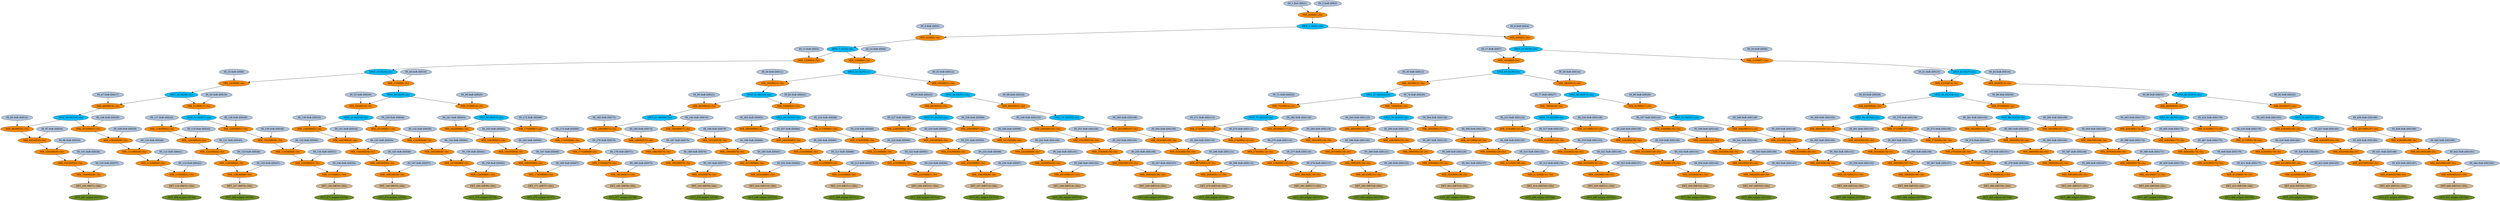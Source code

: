 digraph G {
1 [label = "IN_1 DsS (DIS1)\n" fillcolor=lightsteelblue, style=filled];
1 -> 3;
2 [label = "IN_2 DsB (DIS2)\n" fillcolor=lightsteelblue, style=filled];
2 -> 3;
3 [label = "MIX_3(MIX1) (3s)\n" fillcolor=darkorange, style=filled];
3 -> 4;
4 [label = "SPLT_4 (SLT1) (2s)\n" fillcolor=deepskyblue, style=filled];
4 -> 6;
4 -> 9;
5 [label = "IN_5 DsB (DIS3)\n" fillcolor=lightsteelblue, style=filled];
5 -> 6;
6 [label = "MIX_6(MIX2) (3s)\n" fillcolor=darkorange, style=filled];
6 -> 7;
7 [label = "SPLT_7 (SLT2) (2s)\n" fillcolor=deepskyblue, style=filled];
7 -> 12;
7 -> 15;
8 [label = "IN_8 DsB (DIS4)\n" fillcolor=lightsteelblue, style=filled];
8 -> 9;
9 [label = "MIX_9(MIX3) (3s)\n" fillcolor=darkorange, style=filled];
9 -> 10;
10 [label = "SPLT_10 (SLT3) (2s)\n" fillcolor=deepskyblue, style=filled];
10 -> 18;
10 -> 21;
11 [label = "IN_11 DsB (DIS5)\n" fillcolor=lightsteelblue, style=filled];
11 -> 12;
12 [label = "MIX_12(MIX4) (3s)\n" fillcolor=darkorange, style=filled];
12 -> 13;
13 [label = "SPLT_13 (SLT4) (2s)\n" fillcolor=deepskyblue, style=filled];
13 -> 24;
13 -> 27;
14 [label = "IN_14 DsB (DIS6)\n" fillcolor=lightsteelblue, style=filled];
14 -> 15;
15 [label = "MIX_15(MIX5) (3s)\n" fillcolor=darkorange, style=filled];
15 -> 16;
16 [label = "SPLT_16 (SLT5) (2s)\n" fillcolor=deepskyblue, style=filled];
16 -> 30;
16 -> 33;
17 [label = "IN_17 DsB (DIS7)\n" fillcolor=lightsteelblue, style=filled];
17 -> 18;
18 [label = "MIX_18(MIX6) (3s)\n" fillcolor=darkorange, style=filled];
18 -> 19;
19 [label = "SPLT_19 (SLT6) (2s)\n" fillcolor=deepskyblue, style=filled];
19 -> 36;
19 -> 39;
20 [label = "IN_20 DsB (DIS8)\n" fillcolor=lightsteelblue, style=filled];
20 -> 21;
21 [label = "MIX_21(MIX7) (3s)\n" fillcolor=darkorange, style=filled];
21 -> 22;
22 [label = "SPLT_22 (SLT7) (2s)\n" fillcolor=deepskyblue, style=filled];
22 -> 42;
22 -> 45;
23 [label = "IN_23 DsB (DIS9)\n" fillcolor=lightsteelblue, style=filled];
23 -> 24;
24 [label = "MIX_24(MIX8) (3s)\n" fillcolor=darkorange, style=filled];
24 -> 25;
25 [label = "SPLT_25 (SLT8) (2s)\n" fillcolor=deepskyblue, style=filled];
25 -> 48;
25 -> 51;
26 [label = "IN_26 DsB (DIS10)\n" fillcolor=lightsteelblue, style=filled];
26 -> 27;
27 [label = "MIX_27(MIX9) (3s)\n" fillcolor=darkorange, style=filled];
27 -> 28;
28 [label = "SPLT_28 (SLT9) (2s)\n" fillcolor=deepskyblue, style=filled];
28 -> 54;
28 -> 57;
29 [label = "IN_29 DsB (DIS11)\n" fillcolor=lightsteelblue, style=filled];
29 -> 30;
30 [label = "MIX_30(MIX10) (3s)\n" fillcolor=darkorange, style=filled];
30 -> 31;
31 [label = "SPLT_31 (SLT10) (2s)\n" fillcolor=deepskyblue, style=filled];
31 -> 60;
31 -> 63;
32 [label = "IN_32 DsB (DIS12)\n" fillcolor=lightsteelblue, style=filled];
32 -> 33;
33 [label = "MIX_33(MIX11) (3s)\n" fillcolor=darkorange, style=filled];
33 -> 34;
34 [label = "SPLT_34 (SLT11) (2s)\n" fillcolor=deepskyblue, style=filled];
34 -> 66;
34 -> 69;
35 [label = "IN_35 DsB (DIS13)\n" fillcolor=lightsteelblue, style=filled];
35 -> 36;
36 [label = "MIX_36(MIX12) (3s)\n" fillcolor=darkorange, style=filled];
36 -> 37;
37 [label = "SPLT_37 (SLT12) (2s)\n" fillcolor=deepskyblue, style=filled];
37 -> 72;
37 -> 75;
38 [label = "IN_38 DsB (DIS14)\n" fillcolor=lightsteelblue, style=filled];
38 -> 39;
39 [label = "MIX_39(MIX13) (3s)\n" fillcolor=darkorange, style=filled];
39 -> 40;
40 [label = "SPLT_40 (SLT13) (2s)\n" fillcolor=deepskyblue, style=filled];
40 -> 78;
40 -> 81;
41 [label = "IN_41 DsB (DIS15)\n" fillcolor=lightsteelblue, style=filled];
41 -> 42;
42 [label = "MIX_42(MIX14) (3s)\n" fillcolor=darkorange, style=filled];
42 -> 43;
43 [label = "SPLT_43 (SLT14) (2s)\n" fillcolor=deepskyblue, style=filled];
43 -> 84;
43 -> 87;
44 [label = "IN_44 DsB (DIS16)\n" fillcolor=lightsteelblue, style=filled];
44 -> 45;
45 [label = "MIX_45(MIX15) (3s)\n" fillcolor=darkorange, style=filled];
45 -> 46;
46 [label = "SPLT_46 (SLT15) (2s)\n" fillcolor=deepskyblue, style=filled];
46 -> 90;
46 -> 93;
47 [label = "IN_47 DsB (DIS17)\n" fillcolor=lightsteelblue, style=filled];
47 -> 48;
48 [label = "MIX_48(MIX16) (3s)\n" fillcolor=darkorange, style=filled];
48 -> 49;
49 [label = "SPLT_49 (SLT16) (2s)\n" fillcolor=deepskyblue, style=filled];
49 -> 96;
49 -> 107;
50 [label = "IN_50 DsB (DIS18)\n" fillcolor=lightsteelblue, style=filled];
50 -> 51;
51 [label = "MIX_51(MIX17) (3s)\n" fillcolor=darkorange, style=filled];
51 -> 52;
52 [label = "SPLT_52 (SLT17) (2s)\n" fillcolor=deepskyblue, style=filled];
52 -> 118;
52 -> 129;
53 [label = "IN_53 DsB (DIS19)\n" fillcolor=lightsteelblue, style=filled];
53 -> 54;
54 [label = "MIX_54(MIX18) (3s)\n" fillcolor=darkorange, style=filled];
54 -> 55;
55 [label = "SPLT_55 (SLT18) (2s)\n" fillcolor=deepskyblue, style=filled];
55 -> 140;
55 -> 151;
56 [label = "IN_56 DsB (DIS20)\n" fillcolor=lightsteelblue, style=filled];
56 -> 57;
57 [label = "MIX_57(MIX19) (3s)\n" fillcolor=darkorange, style=filled];
57 -> 58;
58 [label = "SPLT_58 (SLT19) (2s)\n" fillcolor=deepskyblue, style=filled];
58 -> 162;
58 -> 173;
59 [label = "IN_59 DsB (DIS21)\n" fillcolor=lightsteelblue, style=filled];
59 -> 60;
60 [label = "MIX_60(MIX20) (3s)\n" fillcolor=darkorange, style=filled];
60 -> 61;
61 [label = "SPLT_61 (SLT20) (2s)\n" fillcolor=deepskyblue, style=filled];
61 -> 184;
61 -> 195;
62 [label = "IN_62 DsB (DIS22)\n" fillcolor=lightsteelblue, style=filled];
62 -> 63;
63 [label = "MIX_63(MIX21) (3s)\n" fillcolor=darkorange, style=filled];
63 -> 64;
64 [label = "SPLT_64 (SLT21) (2s)\n" fillcolor=deepskyblue, style=filled];
64 -> 206;
64 -> 217;
65 [label = "IN_65 DsB (DIS23)\n" fillcolor=lightsteelblue, style=filled];
65 -> 66;
66 [label = "MIX_66(MIX22) (3s)\n" fillcolor=darkorange, style=filled];
66 -> 67;
67 [label = "SPLT_67 (SLT22) (2s)\n" fillcolor=deepskyblue, style=filled];
67 -> 228;
67 -> 239;
68 [label = "IN_68 DsB (DIS24)\n" fillcolor=lightsteelblue, style=filled];
68 -> 69;
69 [label = "MIX_69(MIX23) (3s)\n" fillcolor=darkorange, style=filled];
69 -> 70;
70 [label = "SPLT_70 (SLT23) (2s)\n" fillcolor=deepskyblue, style=filled];
70 -> 250;
70 -> 261;
71 [label = "IN_71 DsB (DIS25)\n" fillcolor=lightsteelblue, style=filled];
71 -> 72;
72 [label = "MIX_72(MIX24) (3s)\n" fillcolor=darkorange, style=filled];
72 -> 73;
73 [label = "SPLT_73 (SLT24) (2s)\n" fillcolor=deepskyblue, style=filled];
73 -> 272;
73 -> 283;
74 [label = "IN_74 DsB (DIS26)\n" fillcolor=lightsteelblue, style=filled];
74 -> 75;
75 [label = "MIX_75(MIX25) (3s)\n" fillcolor=darkorange, style=filled];
75 -> 76;
76 [label = "SPLT_76 (SLT25) (2s)\n" fillcolor=deepskyblue, style=filled];
76 -> 294;
76 -> 305;
77 [label = "IN_77 DsB (DIS27)\n" fillcolor=lightsteelblue, style=filled];
77 -> 78;
78 [label = "MIX_78(MIX26) (3s)\n" fillcolor=darkorange, style=filled];
78 -> 79;
79 [label = "SPLT_79 (SLT26) (2s)\n" fillcolor=deepskyblue, style=filled];
79 -> 316;
79 -> 327;
80 [label = "IN_80 DsB (DIS28)\n" fillcolor=lightsteelblue, style=filled];
80 -> 81;
81 [label = "MIX_81(MIX27) (3s)\n" fillcolor=darkorange, style=filled];
81 -> 82;
82 [label = "SPLT_82 (SLT27) (2s)\n" fillcolor=deepskyblue, style=filled];
82 -> 338;
82 -> 349;
83 [label = "IN_83 DsB (DIS29)\n" fillcolor=lightsteelblue, style=filled];
83 -> 84;
84 [label = "MIX_84(MIX28) (3s)\n" fillcolor=darkorange, style=filled];
84 -> 85;
85 [label = "SPLT_85 (SLT28) (2s)\n" fillcolor=deepskyblue, style=filled];
85 -> 360;
85 -> 371;
86 [label = "IN_86 DsB (DIS30)\n" fillcolor=lightsteelblue, style=filled];
86 -> 87;
87 [label = "MIX_87(MIX29) (3s)\n" fillcolor=darkorange, style=filled];
87 -> 88;
88 [label = "SPLT_88 (SLT29) (2s)\n" fillcolor=deepskyblue, style=filled];
88 -> 382;
88 -> 393;
89 [label = "IN_89 DsB (DIS31)\n" fillcolor=lightsteelblue, style=filled];
89 -> 90;
90 [label = "MIX_90(MIX30) (3s)\n" fillcolor=darkorange, style=filled];
90 -> 91;
91 [label = "SPLT_91 (SLT30) (2s)\n" fillcolor=deepskyblue, style=filled];
91 -> 404;
91 -> 415;
92 [label = "IN_92 DsB (DIS32)\n" fillcolor=lightsteelblue, style=filled];
92 -> 93;
93 [label = "MIX_93(MIX31) (3s)\n" fillcolor=darkorange, style=filled];
93 -> 94;
94 [label = "SPLT_94 (SLT31) (2s)\n" fillcolor=deepskyblue, style=filled];
94 -> 426;
94 -> 437;
95 [label = "IN_95 DsB (DIS33)\n" fillcolor=lightsteelblue, style=filled];
95 -> 96;
96 [label = "MIX_96(MIX32) (3s)\n" fillcolor=darkorange, style=filled];
96 -> 98;
97 [label = "IN_97 DsB (DIS34)\n" fillcolor=lightsteelblue, style=filled];
97 -> 98;
98 [label = "MIX_98(MIX33) (3s)\n" fillcolor=darkorange, style=filled];
98 -> 100;
99 [label = "IN_99 DsB (DIS35)\n" fillcolor=lightsteelblue, style=filled];
99 -> 100;
100 [label = "MIX_100(MIX34) (3s)\n" fillcolor=darkorange, style=filled];
100 -> 102;
101 [label = "IN_101 DsB (DIS36)\n" fillcolor=lightsteelblue, style=filled];
101 -> 102;
102 [label = "MIX_102(MIX35) (3s)\n" fillcolor=darkorange, style=filled];
102 -> 104;
103 [label = "IN_103 DsR (DIS37)\n" fillcolor=lightsteelblue, style=filled];
103 -> 104;
104 [label = "MIX_104(MIX36) (3s)\n" fillcolor=darkorange, style=filled];
104 -> 105;
105 [label = "DET_105 (DET1) (30s)\n" fillcolor=tan, style=filled];
105 -> 447;
106 [label = "IN_106 DsB (DIS38)\n" fillcolor=lightsteelblue, style=filled];
106 -> 107;
107 [label = "MIX_107(MIX37) (3s)\n" fillcolor=darkorange, style=filled];
107 -> 109;
108 [label = "IN_108 DsB (DIS39)\n" fillcolor=lightsteelblue, style=filled];
108 -> 109;
109 [label = "MIX_109(MIX38) (3s)\n" fillcolor=darkorange, style=filled];
109 -> 111;
110 [label = "IN_110 DsB (DIS40)\n" fillcolor=lightsteelblue, style=filled];
110 -> 111;
111 [label = "MIX_111(MIX39) (3s)\n" fillcolor=darkorange, style=filled];
111 -> 113;
112 [label = "IN_112 DsB (DIS41)\n" fillcolor=lightsteelblue, style=filled];
112 -> 113;
113 [label = "MIX_113(MIX40) (3s)\n" fillcolor=darkorange, style=filled];
113 -> 115;
114 [label = "IN_114 DsR (DIS42)\n" fillcolor=lightsteelblue, style=filled];
114 -> 115;
115 [label = "MIX_115(MIX41) (3s)\n" fillcolor=darkorange, style=filled];
115 -> 116;
116 [label = "DET_116 (DET2) (30s)\n" fillcolor=tan, style=filled];
116 -> 458;
117 [label = "IN_117 DsB (DIS43)\n" fillcolor=lightsteelblue, style=filled];
117 -> 118;
118 [label = "MIX_118(MIX42) (3s)\n" fillcolor=darkorange, style=filled];
118 -> 120;
119 [label = "IN_119 DsB (DIS44)\n" fillcolor=lightsteelblue, style=filled];
119 -> 120;
120 [label = "MIX_120(MIX43) (3s)\n" fillcolor=darkorange, style=filled];
120 -> 122;
121 [label = "IN_121 DsB (DIS45)\n" fillcolor=lightsteelblue, style=filled];
121 -> 122;
122 [label = "MIX_122(MIX44) (3s)\n" fillcolor=darkorange, style=filled];
122 -> 124;
123 [label = "IN_123 DsB (DIS46)\n" fillcolor=lightsteelblue, style=filled];
123 -> 124;
124 [label = "MIX_124(MIX45) (3s)\n" fillcolor=darkorange, style=filled];
124 -> 126;
125 [label = "IN_125 DsR (DIS47)\n" fillcolor=lightsteelblue, style=filled];
125 -> 126;
126 [label = "MIX_126(MIX46) (3s)\n" fillcolor=darkorange, style=filled];
126 -> 127;
127 [label = "DET_127 (DET3) (30s)\n" fillcolor=tan, style=filled];
127 -> 469;
128 [label = "IN_128 DsB (DIS48)\n" fillcolor=lightsteelblue, style=filled];
128 -> 129;
129 [label = "MIX_129(MIX47) (3s)\n" fillcolor=darkorange, style=filled];
129 -> 131;
130 [label = "IN_130 DsB (DIS49)\n" fillcolor=lightsteelblue, style=filled];
130 -> 131;
131 [label = "MIX_131(MIX48) (3s)\n" fillcolor=darkorange, style=filled];
131 -> 133;
132 [label = "IN_132 DsB (DIS50)\n" fillcolor=lightsteelblue, style=filled];
132 -> 133;
133 [label = "MIX_133(MIX49) (3s)\n" fillcolor=darkorange, style=filled];
133 -> 135;
134 [label = "IN_134 DsB (DIS51)\n" fillcolor=lightsteelblue, style=filled];
134 -> 135;
135 [label = "MIX_135(MIX50) (3s)\n" fillcolor=darkorange, style=filled];
135 -> 137;
136 [label = "IN_136 DsR (DIS52)\n" fillcolor=lightsteelblue, style=filled];
136 -> 137;
137 [label = "MIX_137(MIX51) (3s)\n" fillcolor=darkorange, style=filled];
137 -> 138;
138 [label = "DET_138 (DET4) (30s)\n" fillcolor=tan, style=filled];
138 -> 473;
139 [label = "IN_139 DsB (DIS53)\n" fillcolor=lightsteelblue, style=filled];
139 -> 140;
140 [label = "MIX_140(MIX52) (3s)\n" fillcolor=darkorange, style=filled];
140 -> 142;
141 [label = "IN_141 DsB (DIS54)\n" fillcolor=lightsteelblue, style=filled];
141 -> 142;
142 [label = "MIX_142(MIX53) (3s)\n" fillcolor=darkorange, style=filled];
142 -> 144;
143 [label = "IN_143 DsB (DIS55)\n" fillcolor=lightsteelblue, style=filled];
143 -> 144;
144 [label = "MIX_144(MIX54) (3s)\n" fillcolor=darkorange, style=filled];
144 -> 146;
145 [label = "IN_145 DsB (DIS56)\n" fillcolor=lightsteelblue, style=filled];
145 -> 146;
146 [label = "MIX_146(MIX55) (3s)\n" fillcolor=darkorange, style=filled];
146 -> 148;
147 [label = "IN_147 DsR (DIS57)\n" fillcolor=lightsteelblue, style=filled];
147 -> 148;
148 [label = "MIX_148(MIX56) (3s)\n" fillcolor=darkorange, style=filled];
148 -> 149;
149 [label = "DET_149 (DET5) (30s)\n" fillcolor=tan, style=filled];
149 -> 474;
150 [label = "IN_150 DsB (DIS58)\n" fillcolor=lightsteelblue, style=filled];
150 -> 151;
151 [label = "MIX_151(MIX57) (3s)\n" fillcolor=darkorange, style=filled];
151 -> 153;
152 [label = "IN_152 DsB (DIS59)\n" fillcolor=lightsteelblue, style=filled];
152 -> 153;
153 [label = "MIX_153(MIX58) (3s)\n" fillcolor=darkorange, style=filled];
153 -> 155;
154 [label = "IN_154 DsB (DIS60)\n" fillcolor=lightsteelblue, style=filled];
154 -> 155;
155 [label = "MIX_155(MIX59) (3s)\n" fillcolor=darkorange, style=filled];
155 -> 157;
156 [label = "IN_156 DsB (DIS61)\n" fillcolor=lightsteelblue, style=filled];
156 -> 157;
157 [label = "MIX_157(MIX60) (3s)\n" fillcolor=darkorange, style=filled];
157 -> 159;
158 [label = "IN_158 DsR (DIS62)\n" fillcolor=lightsteelblue, style=filled];
158 -> 159;
159 [label = "MIX_159(MIX61) (3s)\n" fillcolor=darkorange, style=filled];
159 -> 160;
160 [label = "DET_160 (DET6) (30s)\n" fillcolor=tan, style=filled];
160 -> 475;
161 [label = "IN_161 DsB (DIS63)\n" fillcolor=lightsteelblue, style=filled];
161 -> 162;
162 [label = "MIX_162(MIX62) (3s)\n" fillcolor=darkorange, style=filled];
162 -> 164;
163 [label = "IN_163 DsB (DIS64)\n" fillcolor=lightsteelblue, style=filled];
163 -> 164;
164 [label = "MIX_164(MIX63) (3s)\n" fillcolor=darkorange, style=filled];
164 -> 166;
165 [label = "IN_165 DsB (DIS65)\n" fillcolor=lightsteelblue, style=filled];
165 -> 166;
166 [label = "MIX_166(MIX64) (3s)\n" fillcolor=darkorange, style=filled];
166 -> 168;
167 [label = "IN_167 DsB (DIS66)\n" fillcolor=lightsteelblue, style=filled];
167 -> 168;
168 [label = "MIX_168(MIX65) (3s)\n" fillcolor=darkorange, style=filled];
168 -> 170;
169 [label = "IN_169 DsR (DIS67)\n" fillcolor=lightsteelblue, style=filled];
169 -> 170;
170 [label = "MIX_170(MIX66) (3s)\n" fillcolor=darkorange, style=filled];
170 -> 171;
171 [label = "DET_171 (DET7) (30s)\n" fillcolor=tan, style=filled];
171 -> 476;
172 [label = "IN_172 DsB (DIS68)\n" fillcolor=lightsteelblue, style=filled];
172 -> 173;
173 [label = "MIX_173(MIX67) (3s)\n" fillcolor=darkorange, style=filled];
173 -> 175;
174 [label = "IN_174 DsB (DIS69)\n" fillcolor=lightsteelblue, style=filled];
174 -> 175;
175 [label = "MIX_175(MIX68) (3s)\n" fillcolor=darkorange, style=filled];
175 -> 177;
176 [label = "IN_176 DsB (DIS70)\n" fillcolor=lightsteelblue, style=filled];
176 -> 177;
177 [label = "MIX_177(MIX69) (3s)\n" fillcolor=darkorange, style=filled];
177 -> 179;
178 [label = "IN_178 DsB (DIS71)\n" fillcolor=lightsteelblue, style=filled];
178 -> 179;
179 [label = "MIX_179(MIX70) (3s)\n" fillcolor=darkorange, style=filled];
179 -> 181;
180 [label = "IN_180 DsR (DIS72)\n" fillcolor=lightsteelblue, style=filled];
180 -> 181;
181 [label = "MIX_181(MIX71) (3s)\n" fillcolor=darkorange, style=filled];
181 -> 182;
182 [label = "DET_182 (DET8) (30s)\n" fillcolor=tan, style=filled];
182 -> 477;
183 [label = "IN_183 DsB (DIS73)\n" fillcolor=lightsteelblue, style=filled];
183 -> 184;
184 [label = "MIX_184(MIX72) (3s)\n" fillcolor=darkorange, style=filled];
184 -> 186;
185 [label = "IN_185 DsB (DIS74)\n" fillcolor=lightsteelblue, style=filled];
185 -> 186;
186 [label = "MIX_186(MIX73) (3s)\n" fillcolor=darkorange, style=filled];
186 -> 188;
187 [label = "IN_187 DsB (DIS75)\n" fillcolor=lightsteelblue, style=filled];
187 -> 188;
188 [label = "MIX_188(MIX74) (3s)\n" fillcolor=darkorange, style=filled];
188 -> 190;
189 [label = "IN_189 DsB (DIS76)\n" fillcolor=lightsteelblue, style=filled];
189 -> 190;
190 [label = "MIX_190(MIX75) (3s)\n" fillcolor=darkorange, style=filled];
190 -> 192;
191 [label = "IN_191 DsR (DIS77)\n" fillcolor=lightsteelblue, style=filled];
191 -> 192;
192 [label = "MIX_192(MIX76) (3s)\n" fillcolor=darkorange, style=filled];
192 -> 193;
193 [label = "DET_193 (DET9) (30s)\n" fillcolor=tan, style=filled];
193 -> 478;
194 [label = "IN_194 DsB (DIS78)\n" fillcolor=lightsteelblue, style=filled];
194 -> 195;
195 [label = "MIX_195(MIX77) (3s)\n" fillcolor=darkorange, style=filled];
195 -> 197;
196 [label = "IN_196 DsB (DIS79)\n" fillcolor=lightsteelblue, style=filled];
196 -> 197;
197 [label = "MIX_197(MIX78) (3s)\n" fillcolor=darkorange, style=filled];
197 -> 199;
198 [label = "IN_198 DsB (DIS80)\n" fillcolor=lightsteelblue, style=filled];
198 -> 199;
199 [label = "MIX_199(MIX79) (3s)\n" fillcolor=darkorange, style=filled];
199 -> 201;
200 [label = "IN_200 DsB (DIS81)\n" fillcolor=lightsteelblue, style=filled];
200 -> 201;
201 [label = "MIX_201(MIX80) (3s)\n" fillcolor=darkorange, style=filled];
201 -> 203;
202 [label = "IN_202 DsR (DIS82)\n" fillcolor=lightsteelblue, style=filled];
202 -> 203;
203 [label = "MIX_203(MIX81) (3s)\n" fillcolor=darkorange, style=filled];
203 -> 204;
204 [label = "DET_204 (DET10) (30s)\n" fillcolor=tan, style=filled];
204 -> 448;
205 [label = "IN_205 DsB (DIS83)\n" fillcolor=lightsteelblue, style=filled];
205 -> 206;
206 [label = "MIX_206(MIX82) (3s)\n" fillcolor=darkorange, style=filled];
206 -> 208;
207 [label = "IN_207 DsB (DIS84)\n" fillcolor=lightsteelblue, style=filled];
207 -> 208;
208 [label = "MIX_208(MIX83) (3s)\n" fillcolor=darkorange, style=filled];
208 -> 210;
209 [label = "IN_209 DsB (DIS85)\n" fillcolor=lightsteelblue, style=filled];
209 -> 210;
210 [label = "MIX_210(MIX84) (3s)\n" fillcolor=darkorange, style=filled];
210 -> 212;
211 [label = "IN_211 DsB (DIS86)\n" fillcolor=lightsteelblue, style=filled];
211 -> 212;
212 [label = "MIX_212(MIX85) (3s)\n" fillcolor=darkorange, style=filled];
212 -> 214;
213 [label = "IN_213 DsR (DIS87)\n" fillcolor=lightsteelblue, style=filled];
213 -> 214;
214 [label = "MIX_214(MIX86) (3s)\n" fillcolor=darkorange, style=filled];
214 -> 215;
215 [label = "DET_215 (DET11) (30s)\n" fillcolor=tan, style=filled];
215 -> 449;
216 [label = "IN_216 DsB (DIS88)\n" fillcolor=lightsteelblue, style=filled];
216 -> 217;
217 [label = "MIX_217(MIX87) (3s)\n" fillcolor=darkorange, style=filled];
217 -> 219;
218 [label = "IN_218 DsB (DIS89)\n" fillcolor=lightsteelblue, style=filled];
218 -> 219;
219 [label = "MIX_219(MIX88) (3s)\n" fillcolor=darkorange, style=filled];
219 -> 221;
220 [label = "IN_220 DsB (DIS90)\n" fillcolor=lightsteelblue, style=filled];
220 -> 221;
221 [label = "MIX_221(MIX89) (3s)\n" fillcolor=darkorange, style=filled];
221 -> 223;
222 [label = "IN_222 DsB (DIS91)\n" fillcolor=lightsteelblue, style=filled];
222 -> 223;
223 [label = "MIX_223(MIX90) (3s)\n" fillcolor=darkorange, style=filled];
223 -> 225;
224 [label = "IN_224 DsR (DIS92)\n" fillcolor=lightsteelblue, style=filled];
224 -> 225;
225 [label = "MIX_225(MIX91) (3s)\n" fillcolor=darkorange, style=filled];
225 -> 226;
226 [label = "DET_226 (DET12) (30s)\n" fillcolor=tan, style=filled];
226 -> 450;
227 [label = "IN_227 DsB (DIS93)\n" fillcolor=lightsteelblue, style=filled];
227 -> 228;
228 [label = "MIX_228(MIX92) (3s)\n" fillcolor=darkorange, style=filled];
228 -> 230;
229 [label = "IN_229 DsB (DIS94)\n" fillcolor=lightsteelblue, style=filled];
229 -> 230;
230 [label = "MIX_230(MIX93) (3s)\n" fillcolor=darkorange, style=filled];
230 -> 232;
231 [label = "IN_231 DsB (DIS95)\n" fillcolor=lightsteelblue, style=filled];
231 -> 232;
232 [label = "MIX_232(MIX94) (3s)\n" fillcolor=darkorange, style=filled];
232 -> 234;
233 [label = "IN_233 DsB (DIS96)\n" fillcolor=lightsteelblue, style=filled];
233 -> 234;
234 [label = "MIX_234(MIX95) (3s)\n" fillcolor=darkorange, style=filled];
234 -> 236;
235 [label = "IN_235 DsR (DIS97)\n" fillcolor=lightsteelblue, style=filled];
235 -> 236;
236 [label = "MIX_236(MIX96) (3s)\n" fillcolor=darkorange, style=filled];
236 -> 237;
237 [label = "DET_237 (DET13) (30s)\n" fillcolor=tan, style=filled];
237 -> 451;
238 [label = "IN_238 DsB (DIS98)\n" fillcolor=lightsteelblue, style=filled];
238 -> 239;
239 [label = "MIX_239(MIX97) (3s)\n" fillcolor=darkorange, style=filled];
239 -> 241;
240 [label = "IN_240 DsB (DIS99)\n" fillcolor=lightsteelblue, style=filled];
240 -> 241;
241 [label = "MIX_241(MIX98) (3s)\n" fillcolor=darkorange, style=filled];
241 -> 243;
242 [label = "IN_242 DsB (DIS100)\n" fillcolor=lightsteelblue, style=filled];
242 -> 243;
243 [label = "MIX_243(MIX99) (3s)\n" fillcolor=darkorange, style=filled];
243 -> 245;
244 [label = "IN_244 DsB (DIS101)\n" fillcolor=lightsteelblue, style=filled];
244 -> 245;
245 [label = "MIX_245(MIX100) (3s)\n" fillcolor=darkorange, style=filled];
245 -> 247;
246 [label = "IN_246 DsR (DIS102)\n" fillcolor=lightsteelblue, style=filled];
246 -> 247;
247 [label = "MIX_247(MIX101) (3s)\n" fillcolor=darkorange, style=filled];
247 -> 248;
248 [label = "DET_248 (DET14) (30s)\n" fillcolor=tan, style=filled];
248 -> 452;
249 [label = "IN_249 DsB (DIS103)\n" fillcolor=lightsteelblue, style=filled];
249 -> 250;
250 [label = "MIX_250(MIX102) (3s)\n" fillcolor=darkorange, style=filled];
250 -> 252;
251 [label = "IN_251 DsB (DIS104)\n" fillcolor=lightsteelblue, style=filled];
251 -> 252;
252 [label = "MIX_252(MIX103) (3s)\n" fillcolor=darkorange, style=filled];
252 -> 254;
253 [label = "IN_253 DsB (DIS105)\n" fillcolor=lightsteelblue, style=filled];
253 -> 254;
254 [label = "MIX_254(MIX104) (3s)\n" fillcolor=darkorange, style=filled];
254 -> 256;
255 [label = "IN_255 DsB (DIS106)\n" fillcolor=lightsteelblue, style=filled];
255 -> 256;
256 [label = "MIX_256(MIX105) (3s)\n" fillcolor=darkorange, style=filled];
256 -> 258;
257 [label = "IN_257 DsR (DIS107)\n" fillcolor=lightsteelblue, style=filled];
257 -> 258;
258 [label = "MIX_258(MIX106) (3s)\n" fillcolor=darkorange, style=filled];
258 -> 259;
259 [label = "DET_259 (DET15) (30s)\n" fillcolor=tan, style=filled];
259 -> 453;
260 [label = "IN_260 DsB (DIS108)\n" fillcolor=lightsteelblue, style=filled];
260 -> 261;
261 [label = "MIX_261(MIX107) (3s)\n" fillcolor=darkorange, style=filled];
261 -> 263;
262 [label = "IN_262 DsB (DIS109)\n" fillcolor=lightsteelblue, style=filled];
262 -> 263;
263 [label = "MIX_263(MIX108) (3s)\n" fillcolor=darkorange, style=filled];
263 -> 265;
264 [label = "IN_264 DsB (DIS110)\n" fillcolor=lightsteelblue, style=filled];
264 -> 265;
265 [label = "MIX_265(MIX109) (3s)\n" fillcolor=darkorange, style=filled];
265 -> 267;
266 [label = "IN_266 DsB (DIS111)\n" fillcolor=lightsteelblue, style=filled];
266 -> 267;
267 [label = "MIX_267(MIX110) (3s)\n" fillcolor=darkorange, style=filled];
267 -> 269;
268 [label = "IN_268 DsR (DIS112)\n" fillcolor=lightsteelblue, style=filled];
268 -> 269;
269 [label = "MIX_269(MIX111) (3s)\n" fillcolor=darkorange, style=filled];
269 -> 270;
270 [label = "DET_270 (DET16) (30s)\n" fillcolor=tan, style=filled];
270 -> 454;
271 [label = "IN_271 DsB (DIS113)\n" fillcolor=lightsteelblue, style=filled];
271 -> 272;
272 [label = "MIX_272(MIX112) (3s)\n" fillcolor=darkorange, style=filled];
272 -> 274;
273 [label = "IN_273 DsB (DIS114)\n" fillcolor=lightsteelblue, style=filled];
273 -> 274;
274 [label = "MIX_274(MIX113) (3s)\n" fillcolor=darkorange, style=filled];
274 -> 276;
275 [label = "IN_275 DsB (DIS115)\n" fillcolor=lightsteelblue, style=filled];
275 -> 276;
276 [label = "MIX_276(MIX114) (3s)\n" fillcolor=darkorange, style=filled];
276 -> 278;
277 [label = "IN_277 DsB (DIS116)\n" fillcolor=lightsteelblue, style=filled];
277 -> 278;
278 [label = "MIX_278(MIX115) (3s)\n" fillcolor=darkorange, style=filled];
278 -> 280;
279 [label = "IN_279 DsR (DIS117)\n" fillcolor=lightsteelblue, style=filled];
279 -> 280;
280 [label = "MIX_280(MIX116) (3s)\n" fillcolor=darkorange, style=filled];
280 -> 281;
281 [label = "DET_281 (DET17) (30s)\n" fillcolor=tan, style=filled];
281 -> 455;
282 [label = "IN_282 DsB (DIS118)\n" fillcolor=lightsteelblue, style=filled];
282 -> 283;
283 [label = "MIX_283(MIX117) (3s)\n" fillcolor=darkorange, style=filled];
283 -> 285;
284 [label = "IN_284 DsB (DIS119)\n" fillcolor=lightsteelblue, style=filled];
284 -> 285;
285 [label = "MIX_285(MIX118) (3s)\n" fillcolor=darkorange, style=filled];
285 -> 287;
286 [label = "IN_286 DsB (DIS120)\n" fillcolor=lightsteelblue, style=filled];
286 -> 287;
287 [label = "MIX_287(MIX119) (3s)\n" fillcolor=darkorange, style=filled];
287 -> 289;
288 [label = "IN_288 DsB (DIS121)\n" fillcolor=lightsteelblue, style=filled];
288 -> 289;
289 [label = "MIX_289(MIX120) (3s)\n" fillcolor=darkorange, style=filled];
289 -> 291;
290 [label = "IN_290 DsR (DIS122)\n" fillcolor=lightsteelblue, style=filled];
290 -> 291;
291 [label = "MIX_291(MIX121) (3s)\n" fillcolor=darkorange, style=filled];
291 -> 292;
292 [label = "DET_292 (DET18) (30s)\n" fillcolor=tan, style=filled];
292 -> 456;
293 [label = "IN_293 DsB (DIS123)\n" fillcolor=lightsteelblue, style=filled];
293 -> 294;
294 [label = "MIX_294(MIX122) (3s)\n" fillcolor=darkorange, style=filled];
294 -> 296;
295 [label = "IN_295 DsB (DIS124)\n" fillcolor=lightsteelblue, style=filled];
295 -> 296;
296 [label = "MIX_296(MIX123) (3s)\n" fillcolor=darkorange, style=filled];
296 -> 298;
297 [label = "IN_297 DsB (DIS125)\n" fillcolor=lightsteelblue, style=filled];
297 -> 298;
298 [label = "MIX_298(MIX124) (3s)\n" fillcolor=darkorange, style=filled];
298 -> 300;
299 [label = "IN_299 DsB (DIS126)\n" fillcolor=lightsteelblue, style=filled];
299 -> 300;
300 [label = "MIX_300(MIX125) (3s)\n" fillcolor=darkorange, style=filled];
300 -> 302;
301 [label = "IN_301 DsR (DIS127)\n" fillcolor=lightsteelblue, style=filled];
301 -> 302;
302 [label = "MIX_302(MIX126) (3s)\n" fillcolor=darkorange, style=filled];
302 -> 303;
303 [label = "DET_303 (DET19) (30s)\n" fillcolor=tan, style=filled];
303 -> 457;
304 [label = "IN_304 DsB (DIS128)\n" fillcolor=lightsteelblue, style=filled];
304 -> 305;
305 [label = "MIX_305(MIX127) (3s)\n" fillcolor=darkorange, style=filled];
305 -> 307;
306 [label = "IN_306 DsB (DIS129)\n" fillcolor=lightsteelblue, style=filled];
306 -> 307;
307 [label = "MIX_307(MIX128) (3s)\n" fillcolor=darkorange, style=filled];
307 -> 309;
308 [label = "IN_308 DsB (DIS130)\n" fillcolor=lightsteelblue, style=filled];
308 -> 309;
309 [label = "MIX_309(MIX129) (3s)\n" fillcolor=darkorange, style=filled];
309 -> 311;
310 [label = "IN_310 DsB (DIS131)\n" fillcolor=lightsteelblue, style=filled];
310 -> 311;
311 [label = "MIX_311(MIX130) (3s)\n" fillcolor=darkorange, style=filled];
311 -> 313;
312 [label = "IN_312 DsR (DIS132)\n" fillcolor=lightsteelblue, style=filled];
312 -> 313;
313 [label = "MIX_313(MIX131) (3s)\n" fillcolor=darkorange, style=filled];
313 -> 314;
314 [label = "DET_314 (DET20) (30s)\n" fillcolor=tan, style=filled];
314 -> 459;
315 [label = "IN_315 DsB (DIS133)\n" fillcolor=lightsteelblue, style=filled];
315 -> 316;
316 [label = "MIX_316(MIX132) (3s)\n" fillcolor=darkorange, style=filled];
316 -> 318;
317 [label = "IN_317 DsB (DIS134)\n" fillcolor=lightsteelblue, style=filled];
317 -> 318;
318 [label = "MIX_318(MIX133) (3s)\n" fillcolor=darkorange, style=filled];
318 -> 320;
319 [label = "IN_319 DsB (DIS135)\n" fillcolor=lightsteelblue, style=filled];
319 -> 320;
320 [label = "MIX_320(MIX134) (3s)\n" fillcolor=darkorange, style=filled];
320 -> 322;
321 [label = "IN_321 DsB (DIS136)\n" fillcolor=lightsteelblue, style=filled];
321 -> 322;
322 [label = "MIX_322(MIX135) (3s)\n" fillcolor=darkorange, style=filled];
322 -> 324;
323 [label = "IN_323 DsR (DIS137)\n" fillcolor=lightsteelblue, style=filled];
323 -> 324;
324 [label = "MIX_324(MIX136) (3s)\n" fillcolor=darkorange, style=filled];
324 -> 325;
325 [label = "DET_325 (DET21) (30s)\n" fillcolor=tan, style=filled];
325 -> 460;
326 [label = "IN_326 DsB (DIS138)\n" fillcolor=lightsteelblue, style=filled];
326 -> 327;
327 [label = "MIX_327(MIX137) (3s)\n" fillcolor=darkorange, style=filled];
327 -> 329;
328 [label = "IN_328 DsB (DIS139)\n" fillcolor=lightsteelblue, style=filled];
328 -> 329;
329 [label = "MIX_329(MIX138) (3s)\n" fillcolor=darkorange, style=filled];
329 -> 331;
330 [label = "IN_330 DsB (DIS140)\n" fillcolor=lightsteelblue, style=filled];
330 -> 331;
331 [label = "MIX_331(MIX139) (3s)\n" fillcolor=darkorange, style=filled];
331 -> 333;
332 [label = "IN_332 DsB (DIS141)\n" fillcolor=lightsteelblue, style=filled];
332 -> 333;
333 [label = "MIX_333(MIX140) (3s)\n" fillcolor=darkorange, style=filled];
333 -> 335;
334 [label = "IN_334 DsR (DIS142)\n" fillcolor=lightsteelblue, style=filled];
334 -> 335;
335 [label = "MIX_335(MIX141) (3s)\n" fillcolor=darkorange, style=filled];
335 -> 336;
336 [label = "DET_336 (DET22) (30s)\n" fillcolor=tan, style=filled];
336 -> 461;
337 [label = "IN_337 DsB (DIS143)\n" fillcolor=lightsteelblue, style=filled];
337 -> 338;
338 [label = "MIX_338(MIX142) (3s)\n" fillcolor=darkorange, style=filled];
338 -> 340;
339 [label = "IN_339 DsB (DIS144)\n" fillcolor=lightsteelblue, style=filled];
339 -> 340;
340 [label = "MIX_340(MIX143) (3s)\n" fillcolor=darkorange, style=filled];
340 -> 342;
341 [label = "IN_341 DsB (DIS145)\n" fillcolor=lightsteelblue, style=filled];
341 -> 342;
342 [label = "MIX_342(MIX144) (3s)\n" fillcolor=darkorange, style=filled];
342 -> 344;
343 [label = "IN_343 DsB (DIS146)\n" fillcolor=lightsteelblue, style=filled];
343 -> 344;
344 [label = "MIX_344(MIX145) (3s)\n" fillcolor=darkorange, style=filled];
344 -> 346;
345 [label = "IN_345 DsR (DIS147)\n" fillcolor=lightsteelblue, style=filled];
345 -> 346;
346 [label = "MIX_346(MIX146) (3s)\n" fillcolor=darkorange, style=filled];
346 -> 347;
347 [label = "DET_347 (DET23) (30s)\n" fillcolor=tan, style=filled];
347 -> 462;
348 [label = "IN_348 DsB (DIS148)\n" fillcolor=lightsteelblue, style=filled];
348 -> 349;
349 [label = "MIX_349(MIX147) (3s)\n" fillcolor=darkorange, style=filled];
349 -> 351;
350 [label = "IN_350 DsB (DIS149)\n" fillcolor=lightsteelblue, style=filled];
350 -> 351;
351 [label = "MIX_351(MIX148) (3s)\n" fillcolor=darkorange, style=filled];
351 -> 353;
352 [label = "IN_352 DsB (DIS150)\n" fillcolor=lightsteelblue, style=filled];
352 -> 353;
353 [label = "MIX_353(MIX149) (3s)\n" fillcolor=darkorange, style=filled];
353 -> 355;
354 [label = "IN_354 DsB (DIS151)\n" fillcolor=lightsteelblue, style=filled];
354 -> 355;
355 [label = "MIX_355(MIX150) (3s)\n" fillcolor=darkorange, style=filled];
355 -> 357;
356 [label = "IN_356 DsR (DIS152)\n" fillcolor=lightsteelblue, style=filled];
356 -> 357;
357 [label = "MIX_357(MIX151) (3s)\n" fillcolor=darkorange, style=filled];
357 -> 358;
358 [label = "DET_358 (DET24) (30s)\n" fillcolor=tan, style=filled];
358 -> 463;
359 [label = "IN_359 DsB (DIS153)\n" fillcolor=lightsteelblue, style=filled];
359 -> 360;
360 [label = "MIX_360(MIX152) (3s)\n" fillcolor=darkorange, style=filled];
360 -> 362;
361 [label = "IN_361 DsB (DIS154)\n" fillcolor=lightsteelblue, style=filled];
361 -> 362;
362 [label = "MIX_362(MIX153) (3s)\n" fillcolor=darkorange, style=filled];
362 -> 364;
363 [label = "IN_363 DsB (DIS155)\n" fillcolor=lightsteelblue, style=filled];
363 -> 364;
364 [label = "MIX_364(MIX154) (3s)\n" fillcolor=darkorange, style=filled];
364 -> 366;
365 [label = "IN_365 DsB (DIS156)\n" fillcolor=lightsteelblue, style=filled];
365 -> 366;
366 [label = "MIX_366(MIX155) (3s)\n" fillcolor=darkorange, style=filled];
366 -> 368;
367 [label = "IN_367 DsR (DIS157)\n" fillcolor=lightsteelblue, style=filled];
367 -> 368;
368 [label = "MIX_368(MIX156) (3s)\n" fillcolor=darkorange, style=filled];
368 -> 369;
369 [label = "DET_369 (DET25) (30s)\n" fillcolor=tan, style=filled];
369 -> 464;
370 [label = "IN_370 DsB (DIS158)\n" fillcolor=lightsteelblue, style=filled];
370 -> 371;
371 [label = "MIX_371(MIX157) (3s)\n" fillcolor=darkorange, style=filled];
371 -> 373;
372 [label = "IN_372 DsB (DIS159)\n" fillcolor=lightsteelblue, style=filled];
372 -> 373;
373 [label = "MIX_373(MIX158) (3s)\n" fillcolor=darkorange, style=filled];
373 -> 375;
374 [label = "IN_374 DsB (DIS160)\n" fillcolor=lightsteelblue, style=filled];
374 -> 375;
375 [label = "MIX_375(MIX159) (3s)\n" fillcolor=darkorange, style=filled];
375 -> 377;
376 [label = "IN_376 DsB (DIS161)\n" fillcolor=lightsteelblue, style=filled];
376 -> 377;
377 [label = "MIX_377(MIX160) (3s)\n" fillcolor=darkorange, style=filled];
377 -> 379;
378 [label = "IN_378 DsR (DIS162)\n" fillcolor=lightsteelblue, style=filled];
378 -> 379;
379 [label = "MIX_379(MIX161) (3s)\n" fillcolor=darkorange, style=filled];
379 -> 380;
380 [label = "DET_380 (DET26) (30s)\n" fillcolor=tan, style=filled];
380 -> 465;
381 [label = "IN_381 DsB (DIS163)\n" fillcolor=lightsteelblue, style=filled];
381 -> 382;
382 [label = "MIX_382(MIX162) (3s)\n" fillcolor=darkorange, style=filled];
382 -> 384;
383 [label = "IN_383 DsB (DIS164)\n" fillcolor=lightsteelblue, style=filled];
383 -> 384;
384 [label = "MIX_384(MIX163) (3s)\n" fillcolor=darkorange, style=filled];
384 -> 386;
385 [label = "IN_385 DsB (DIS165)\n" fillcolor=lightsteelblue, style=filled];
385 -> 386;
386 [label = "MIX_386(MIX164) (3s)\n" fillcolor=darkorange, style=filled];
386 -> 388;
387 [label = "IN_387 DsB (DIS166)\n" fillcolor=lightsteelblue, style=filled];
387 -> 388;
388 [label = "MIX_388(MIX165) (3s)\n" fillcolor=darkorange, style=filled];
388 -> 390;
389 [label = "IN_389 DsR (DIS167)\n" fillcolor=lightsteelblue, style=filled];
389 -> 390;
390 [label = "MIX_390(MIX166) (3s)\n" fillcolor=darkorange, style=filled];
390 -> 391;
391 [label = "DET_391 (DET27) (30s)\n" fillcolor=tan, style=filled];
391 -> 466;
392 [label = "IN_392 DsB (DIS168)\n" fillcolor=lightsteelblue, style=filled];
392 -> 393;
393 [label = "MIX_393(MIX167) (3s)\n" fillcolor=darkorange, style=filled];
393 -> 395;
394 [label = "IN_394 DsB (DIS169)\n" fillcolor=lightsteelblue, style=filled];
394 -> 395;
395 [label = "MIX_395(MIX168) (3s)\n" fillcolor=darkorange, style=filled];
395 -> 397;
396 [label = "IN_396 DsB (DIS170)\n" fillcolor=lightsteelblue, style=filled];
396 -> 397;
397 [label = "MIX_397(MIX169) (3s)\n" fillcolor=darkorange, style=filled];
397 -> 399;
398 [label = "IN_398 DsB (DIS171)\n" fillcolor=lightsteelblue, style=filled];
398 -> 399;
399 [label = "MIX_399(MIX170) (3s)\n" fillcolor=darkorange, style=filled];
399 -> 401;
400 [label = "IN_400 DsR (DIS172)\n" fillcolor=lightsteelblue, style=filled];
400 -> 401;
401 [label = "MIX_401(MIX171) (3s)\n" fillcolor=darkorange, style=filled];
401 -> 402;
402 [label = "DET_402 (DET28) (30s)\n" fillcolor=tan, style=filled];
402 -> 467;
403 [label = "IN_403 DsB (DIS173)\n" fillcolor=lightsteelblue, style=filled];
403 -> 404;
404 [label = "MIX_404(MIX172) (3s)\n" fillcolor=darkorange, style=filled];
404 -> 406;
405 [label = "IN_405 DsB (DIS174)\n" fillcolor=lightsteelblue, style=filled];
405 -> 406;
406 [label = "MIX_406(MIX173) (3s)\n" fillcolor=darkorange, style=filled];
406 -> 408;
407 [label = "IN_407 DsB (DIS175)\n" fillcolor=lightsteelblue, style=filled];
407 -> 408;
408 [label = "MIX_408(MIX174) (3s)\n" fillcolor=darkorange, style=filled];
408 -> 410;
409 [label = "IN_409 DsB (DIS176)\n" fillcolor=lightsteelblue, style=filled];
409 -> 410;
410 [label = "MIX_410(MIX175) (3s)\n" fillcolor=darkorange, style=filled];
410 -> 412;
411 [label = "IN_411 DsR (DIS177)\n" fillcolor=lightsteelblue, style=filled];
411 -> 412;
412 [label = "MIX_412(MIX176) (3s)\n" fillcolor=darkorange, style=filled];
412 -> 413;
413 [label = "DET_413 (DET29) (30s)\n" fillcolor=tan, style=filled];
413 -> 468;
414 [label = "IN_414 DsB (DIS178)\n" fillcolor=lightsteelblue, style=filled];
414 -> 415;
415 [label = "MIX_415(MIX177) (3s)\n" fillcolor=darkorange, style=filled];
415 -> 417;
416 [label = "IN_416 DsB (DIS179)\n" fillcolor=lightsteelblue, style=filled];
416 -> 417;
417 [label = "MIX_417(MIX178) (3s)\n" fillcolor=darkorange, style=filled];
417 -> 419;
418 [label = "IN_418 DsB (DIS180)\n" fillcolor=lightsteelblue, style=filled];
418 -> 419;
419 [label = "MIX_419(MIX179) (3s)\n" fillcolor=darkorange, style=filled];
419 -> 421;
420 [label = "IN_420 DsB (DIS181)\n" fillcolor=lightsteelblue, style=filled];
420 -> 421;
421 [label = "MIX_421(MIX180) (3s)\n" fillcolor=darkorange, style=filled];
421 -> 423;
422 [label = "IN_422 DsR (DIS182)\n" fillcolor=lightsteelblue, style=filled];
422 -> 423;
423 [label = "MIX_423(MIX181) (3s)\n" fillcolor=darkorange, style=filled];
423 -> 424;
424 [label = "DET_424 (DET30) (30s)\n" fillcolor=tan, style=filled];
424 -> 470;
425 [label = "IN_425 DsB (DIS183)\n" fillcolor=lightsteelblue, style=filled];
425 -> 426;
426 [label = "MIX_426(MIX182) (3s)\n" fillcolor=darkorange, style=filled];
426 -> 428;
427 [label = "IN_427 DsB (DIS184)\n" fillcolor=lightsteelblue, style=filled];
427 -> 428;
428 [label = "MIX_428(MIX183) (3s)\n" fillcolor=darkorange, style=filled];
428 -> 430;
429 [label = "IN_429 DsB (DIS185)\n" fillcolor=lightsteelblue, style=filled];
429 -> 430;
430 [label = "MIX_430(MIX184) (3s)\n" fillcolor=darkorange, style=filled];
430 -> 432;
431 [label = "IN_431 DsB (DIS186)\n" fillcolor=lightsteelblue, style=filled];
431 -> 432;
432 [label = "MIX_432(MIX185) (3s)\n" fillcolor=darkorange, style=filled];
432 -> 434;
433 [label = "IN_433 DsR (DIS187)\n" fillcolor=lightsteelblue, style=filled];
433 -> 434;
434 [label = "MIX_434(MIX186) (3s)\n" fillcolor=darkorange, style=filled];
434 -> 435;
435 [label = "DET_435 (DET31) (30s)\n" fillcolor=tan, style=filled];
435 -> 471;
436 [label = "IN_436 DsB (DIS188)\n" fillcolor=lightsteelblue, style=filled];
436 -> 437;
437 [label = "MIX_437(MIX187) (3s)\n" fillcolor=darkorange, style=filled];
437 -> 439;
438 [label = "IN_438 DsB (DIS189)\n" fillcolor=lightsteelblue, style=filled];
438 -> 439;
439 [label = "MIX_439(MIX188) (3s)\n" fillcolor=darkorange, style=filled];
439 -> 441;
440 [label = "IN_440 DsB (DIS190)\n" fillcolor=lightsteelblue, style=filled];
440 -> 441;
441 [label = "MIX_441(MIX189) (3s)\n" fillcolor=darkorange, style=filled];
441 -> 443;
442 [label = "IN_442 DsB (DIS191)\n" fillcolor=lightsteelblue, style=filled];
442 -> 443;
443 [label = "MIX_443(MIX190) (3s)\n" fillcolor=darkorange, style=filled];
443 -> 445;
444 [label = "IN_444 DsR (DIS192)\n" fillcolor=lightsteelblue, style=filled];
444 -> 445;
445 [label = "MIX_445(MIX191) (3s)\n" fillcolor=darkorange, style=filled];
445 -> 446;
446 [label = "DET_446 (DET32) (30s)\n" fillcolor=tan, style=filled];
446 -> 472;
447 [label = "OUT_447 output (OUT1)\n" fillcolor=olivedrab, style=filled];
448 [label = "OUT_448 output (OUT10)\n" fillcolor=olivedrab, style=filled];
449 [label = "OUT_449 output (OUT11)\n" fillcolor=olivedrab, style=filled];
450 [label = "OUT_450 output (OUT12)\n" fillcolor=olivedrab, style=filled];
451 [label = "OUT_451 output (OUT13)\n" fillcolor=olivedrab, style=filled];
452 [label = "OUT_452 output (OUT14)\n" fillcolor=olivedrab, style=filled];
453 [label = "OUT_453 output (OUT15)\n" fillcolor=olivedrab, style=filled];
454 [label = "OUT_454 output (OUT16)\n" fillcolor=olivedrab, style=filled];
455 [label = "OUT_455 output (OUT17)\n" fillcolor=olivedrab, style=filled];
456 [label = "OUT_456 output (OUT18)\n" fillcolor=olivedrab, style=filled];
457 [label = "OUT_457 output (OUT19)\n" fillcolor=olivedrab, style=filled];
458 [label = "OUT_458 output (OUT2)\n" fillcolor=olivedrab, style=filled];
459 [label = "OUT_459 output (OUT20)\n" fillcolor=olivedrab, style=filled];
460 [label = "OUT_460 output (OUT21)\n" fillcolor=olivedrab, style=filled];
461 [label = "OUT_461 output (OUT22)\n" fillcolor=olivedrab, style=filled];
462 [label = "OUT_462 output (OUT23)\n" fillcolor=olivedrab, style=filled];
463 [label = "OUT_463 output (OUT24)\n" fillcolor=olivedrab, style=filled];
464 [label = "OUT_464 output (OUT25)\n" fillcolor=olivedrab, style=filled];
465 [label = "OUT_465 output (OUT26)\n" fillcolor=olivedrab, style=filled];
466 [label = "OUT_466 output (OUT27)\n" fillcolor=olivedrab, style=filled];
467 [label = "OUT_467 output (OUT28)\n" fillcolor=olivedrab, style=filled];
468 [label = "OUT_468 output (OUT29)\n" fillcolor=olivedrab, style=filled];
469 [label = "OUT_469 output (OUT3)\n" fillcolor=olivedrab, style=filled];
470 [label = "OUT_470 output (OUT30)\n" fillcolor=olivedrab, style=filled];
471 [label = "OUT_471 output (OUT31)\n" fillcolor=olivedrab, style=filled];
472 [label = "OUT_472 output (OUT32)\n" fillcolor=olivedrab, style=filled];
473 [label = "OUT_473 output (OUT4)\n" fillcolor=olivedrab, style=filled];
474 [label = "OUT_474 output (OUT5)\n" fillcolor=olivedrab, style=filled];
475 [label = "OUT_475 output (OUT6)\n" fillcolor=olivedrab, style=filled];
476 [label = "OUT_476 output (OUT7)\n" fillcolor=olivedrab, style=filled];
477 [label = "OUT_477 output (OUT8)\n" fillcolor=olivedrab, style=filled];
478 [label = "OUT_478 output (OUT9)\n" fillcolor=olivedrab, style=filled];
}
